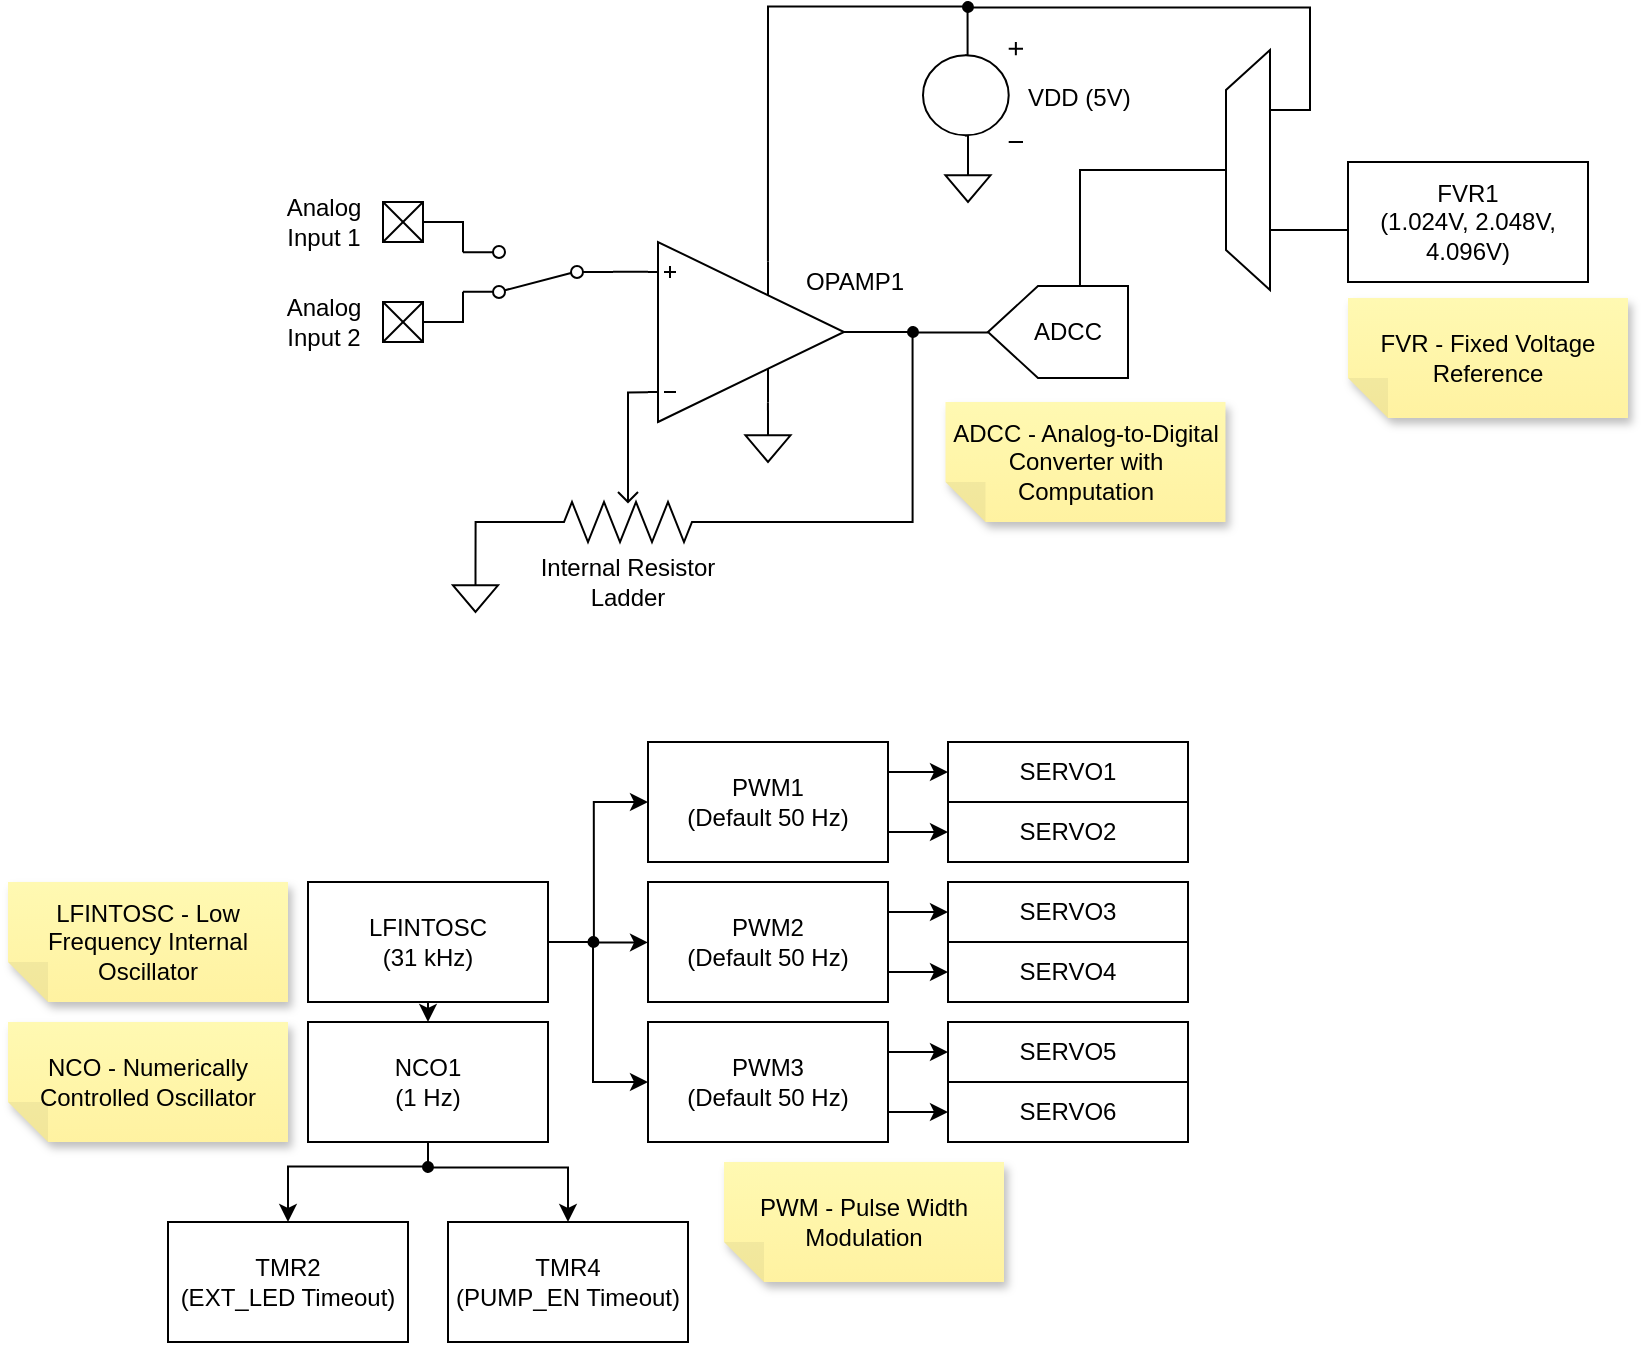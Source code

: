 <mxfile version="21.6.1" type="device">
  <diagram name="Page-1" id="wyJS0wY3VDMjycD1PFRl">
    <mxGraphModel dx="1430" dy="859" grid="1" gridSize="10" guides="1" tooltips="1" connect="1" arrows="1" fold="1" page="1" pageScale="1" pageWidth="1100" pageHeight="850" math="0" shadow="0">
      <root>
        <mxCell id="0" />
        <mxCell id="1" parent="0" />
        <mxCell id="JnMU-w9qaVQYB5pslUgb-23" style="edgeStyle=orthogonalEdgeStyle;rounded=0;orthogonalLoop=1;jettySize=auto;html=1;exitX=1;exitY=0.75;exitDx=0;exitDy=0;entryX=0;entryY=0.5;entryDx=0;entryDy=0;labelBackgroundColor=none;fontColor=default;" parent="1" source="JnMU-w9qaVQYB5pslUgb-1" target="JnMU-w9qaVQYB5pslUgb-17" edge="1">
          <mxGeometry relative="1" as="geometry" />
        </mxCell>
        <mxCell id="JnMU-w9qaVQYB5pslUgb-24" style="edgeStyle=orthogonalEdgeStyle;rounded=0;orthogonalLoop=1;jettySize=auto;html=1;exitX=1;exitY=0.25;exitDx=0;exitDy=0;entryX=0;entryY=0.5;entryDx=0;entryDy=0;labelBackgroundColor=none;fontColor=default;" parent="1" source="JnMU-w9qaVQYB5pslUgb-1" target="JnMU-w9qaVQYB5pslUgb-16" edge="1">
          <mxGeometry relative="1" as="geometry" />
        </mxCell>
        <mxCell id="JnMU-w9qaVQYB5pslUgb-1" value="PWM2&lt;br&gt;(Default 50 Hz)" style="rounded=0;whiteSpace=wrap;html=1;labelBackgroundColor=none;" parent="1" vertex="1">
          <mxGeometry x="360" y="520" width="120" height="60" as="geometry" />
        </mxCell>
        <mxCell id="JnMU-w9qaVQYB5pslUgb-13" style="edgeStyle=orthogonalEdgeStyle;rounded=0;orthogonalLoop=1;jettySize=auto;html=1;exitX=1;exitY=0.25;exitDx=0;exitDy=0;entryX=0;entryY=0.5;entryDx=0;entryDy=0;labelBackgroundColor=none;fontColor=default;" parent="1" source="JnMU-w9qaVQYB5pslUgb-2" target="JnMU-w9qaVQYB5pslUgb-11" edge="1">
          <mxGeometry relative="1" as="geometry" />
        </mxCell>
        <mxCell id="JnMU-w9qaVQYB5pslUgb-15" style="edgeStyle=orthogonalEdgeStyle;rounded=0;orthogonalLoop=1;jettySize=auto;html=1;exitX=1;exitY=0.75;exitDx=0;exitDy=0;entryX=0;entryY=0.5;entryDx=0;entryDy=0;labelBackgroundColor=none;fontColor=default;" parent="1" source="JnMU-w9qaVQYB5pslUgb-2" target="JnMU-w9qaVQYB5pslUgb-14" edge="1">
          <mxGeometry relative="1" as="geometry" />
        </mxCell>
        <mxCell id="JnMU-w9qaVQYB5pslUgb-2" value="PWM1&lt;br&gt;(Default 50 Hz)" style="rounded=0;whiteSpace=wrap;html=1;labelBackgroundColor=none;" parent="1" vertex="1">
          <mxGeometry x="360" y="450" width="120" height="60" as="geometry" />
        </mxCell>
        <mxCell id="JnMU-w9qaVQYB5pslUgb-20" style="edgeStyle=orthogonalEdgeStyle;rounded=0;orthogonalLoop=1;jettySize=auto;html=1;exitX=1;exitY=0.25;exitDx=0;exitDy=0;entryX=0;entryY=0.5;entryDx=0;entryDy=0;labelBackgroundColor=none;fontColor=default;" parent="1" source="JnMU-w9qaVQYB5pslUgb-3" target="JnMU-w9qaVQYB5pslUgb-18" edge="1">
          <mxGeometry relative="1" as="geometry" />
        </mxCell>
        <mxCell id="JnMU-w9qaVQYB5pslUgb-21" style="edgeStyle=orthogonalEdgeStyle;rounded=0;orthogonalLoop=1;jettySize=auto;html=1;exitX=1;exitY=0.75;exitDx=0;exitDy=0;entryX=0;entryY=0.5;entryDx=0;entryDy=0;labelBackgroundColor=none;fontColor=default;" parent="1" source="JnMU-w9qaVQYB5pslUgb-3" target="JnMU-w9qaVQYB5pslUgb-19" edge="1">
          <mxGeometry relative="1" as="geometry" />
        </mxCell>
        <mxCell id="JnMU-w9qaVQYB5pslUgb-3" value="PWM3&lt;br&gt;(Default 50 Hz)" style="rounded=0;whiteSpace=wrap;html=1;labelBackgroundColor=none;" parent="1" vertex="1">
          <mxGeometry x="360" y="590" width="120" height="60" as="geometry" />
        </mxCell>
        <mxCell id="JnMU-w9qaVQYB5pslUgb-8" style="edgeStyle=orthogonalEdgeStyle;rounded=0;orthogonalLoop=1;jettySize=auto;html=1;exitX=0.5;exitY=1;exitDx=0;exitDy=0;entryX=0.5;entryY=0;entryDx=0;entryDy=0;labelBackgroundColor=none;fontColor=default;" parent="1" source="JnMU-w9qaVQYB5pslUgb-4" target="JnMU-w9qaVQYB5pslUgb-5" edge="1">
          <mxGeometry relative="1" as="geometry" />
        </mxCell>
        <mxCell id="JnMU-w9qaVQYB5pslUgb-28" style="edgeStyle=orthogonalEdgeStyle;rounded=0;orthogonalLoop=1;jettySize=auto;html=1;exitX=1;exitY=0.5;exitDx=0;exitDy=0;entryX=0;entryY=0.5;entryDx=0;entryDy=0;endArrow=none;endFill=0;labelBackgroundColor=none;fontColor=default;" parent="1" source="JnMU-w9qaVQYB5pslUgb-4" target="JnMU-w9qaVQYB5pslUgb-26" edge="1">
          <mxGeometry relative="1" as="geometry">
            <mxPoint x="320.019" y="549.564" as="targetPoint" />
          </mxGeometry>
        </mxCell>
        <mxCell id="JnMU-w9qaVQYB5pslUgb-4" value="LFINTOSC&lt;br&gt;(31 kHz)" style="rounded=0;whiteSpace=wrap;html=1;labelBackgroundColor=none;" parent="1" vertex="1">
          <mxGeometry x="190" y="520" width="120" height="60" as="geometry" />
        </mxCell>
        <mxCell id="JnMU-w9qaVQYB5pslUgb-5" value="NCO1&lt;br&gt;(1 Hz)" style="rounded=0;whiteSpace=wrap;html=1;labelBackgroundColor=none;" parent="1" vertex="1">
          <mxGeometry x="190" y="590" width="120" height="60" as="geometry" />
        </mxCell>
        <mxCell id="JnMU-w9qaVQYB5pslUgb-6" value="TMR2&lt;br&gt;(EXT_LED Timeout)" style="rounded=0;whiteSpace=wrap;html=1;labelBackgroundColor=none;" parent="1" vertex="1">
          <mxGeometry x="120" y="690" width="120" height="60" as="geometry" />
        </mxCell>
        <mxCell id="JnMU-w9qaVQYB5pslUgb-7" value="TMR4&lt;br&gt;(PUMP_EN Timeout)" style="rounded=0;whiteSpace=wrap;html=1;labelBackgroundColor=none;" parent="1" vertex="1">
          <mxGeometry x="260" y="690" width="120" height="60" as="geometry" />
        </mxCell>
        <mxCell id="JnMU-w9qaVQYB5pslUgb-11" value="SERVO1" style="rounded=0;whiteSpace=wrap;html=1;labelBackgroundColor=none;" parent="1" vertex="1">
          <mxGeometry x="510" y="450" width="120" height="30" as="geometry" />
        </mxCell>
        <mxCell id="JnMU-w9qaVQYB5pslUgb-14" value="SERVO2" style="rounded=0;whiteSpace=wrap;html=1;labelBackgroundColor=none;" parent="1" vertex="1">
          <mxGeometry x="510" y="480" width="120" height="30" as="geometry" />
        </mxCell>
        <mxCell id="JnMU-w9qaVQYB5pslUgb-16" value="SERVO3" style="rounded=0;whiteSpace=wrap;html=1;labelBackgroundColor=none;" parent="1" vertex="1">
          <mxGeometry x="510" y="520" width="120" height="30" as="geometry" />
        </mxCell>
        <mxCell id="JnMU-w9qaVQYB5pslUgb-17" value="SERVO4" style="rounded=0;whiteSpace=wrap;html=1;labelBackgroundColor=none;" parent="1" vertex="1">
          <mxGeometry x="510" y="550" width="120" height="30" as="geometry" />
        </mxCell>
        <mxCell id="JnMU-w9qaVQYB5pslUgb-18" value="SERVO5" style="rounded=0;whiteSpace=wrap;html=1;labelBackgroundColor=none;" parent="1" vertex="1">
          <mxGeometry x="510" y="590" width="120" height="30" as="geometry" />
        </mxCell>
        <mxCell id="JnMU-w9qaVQYB5pslUgb-19" value="SERVO6" style="rounded=0;whiteSpace=wrap;html=1;labelBackgroundColor=none;" parent="1" vertex="1">
          <mxGeometry x="510" y="620" width="120" height="30" as="geometry" />
        </mxCell>
        <mxCell id="JnMU-w9qaVQYB5pslUgb-29" style="edgeStyle=orthogonalEdgeStyle;rounded=0;orthogonalLoop=1;jettySize=auto;html=1;exitX=0.5;exitY=0;exitDx=0;exitDy=0;entryX=0;entryY=0.5;entryDx=0;entryDy=0;labelBackgroundColor=none;fontColor=default;" parent="1" source="JnMU-w9qaVQYB5pslUgb-26" target="JnMU-w9qaVQYB5pslUgb-2" edge="1">
          <mxGeometry relative="1" as="geometry" />
        </mxCell>
        <mxCell id="JnMU-w9qaVQYB5pslUgb-30" style="edgeStyle=orthogonalEdgeStyle;rounded=0;orthogonalLoop=1;jettySize=auto;html=1;exitX=1;exitY=0.5;exitDx=0;exitDy=0;entryX=0;entryY=0.5;entryDx=0;entryDy=0;labelBackgroundColor=none;fontColor=default;" parent="1" source="JnMU-w9qaVQYB5pslUgb-26" target="JnMU-w9qaVQYB5pslUgb-1" edge="1">
          <mxGeometry relative="1" as="geometry" />
        </mxCell>
        <mxCell id="JnMU-w9qaVQYB5pslUgb-31" style="edgeStyle=orthogonalEdgeStyle;rounded=0;orthogonalLoop=1;jettySize=auto;html=1;exitX=0.5;exitY=1;exitDx=0;exitDy=0;entryX=0;entryY=0.5;entryDx=0;entryDy=0;labelBackgroundColor=none;fontColor=default;" parent="1" source="JnMU-w9qaVQYB5pslUgb-26" target="JnMU-w9qaVQYB5pslUgb-3" edge="1">
          <mxGeometry relative="1" as="geometry" />
        </mxCell>
        <mxCell id="JnMU-w9qaVQYB5pslUgb-26" value="" style="ellipse;whiteSpace=wrap;html=1;aspect=fixed;rotation=5;labelBackgroundColor=none;fillColor=#000000;" parent="1" vertex="1">
          <mxGeometry x="330.23" y="547.5" width="5" height="5" as="geometry" />
        </mxCell>
        <mxCell id="JnMU-w9qaVQYB5pslUgb-35" style="edgeStyle=orthogonalEdgeStyle;rounded=0;orthogonalLoop=1;jettySize=auto;html=1;exitX=1;exitY=0.5;exitDx=0;exitDy=0;entryX=0.5;entryY=0;entryDx=0;entryDy=0;labelBackgroundColor=none;fontColor=default;" parent="1" source="JnMU-w9qaVQYB5pslUgb-32" target="JnMU-w9qaVQYB5pslUgb-7" edge="1">
          <mxGeometry relative="1" as="geometry" />
        </mxCell>
        <mxCell id="JnMU-w9qaVQYB5pslUgb-36" style="edgeStyle=orthogonalEdgeStyle;rounded=0;orthogonalLoop=1;jettySize=auto;html=1;exitX=0;exitY=0.5;exitDx=0;exitDy=0;entryX=0.5;entryY=0;entryDx=0;entryDy=0;labelBackgroundColor=none;fontColor=default;" parent="1" source="JnMU-w9qaVQYB5pslUgb-32" target="JnMU-w9qaVQYB5pslUgb-6" edge="1">
          <mxGeometry relative="1" as="geometry" />
        </mxCell>
        <mxCell id="JnMU-w9qaVQYB5pslUgb-41" value="" style="edgeStyle=none;rounded=0;orthogonalLoop=1;jettySize=auto;html=1;exitX=0.5;exitY=1;exitDx=0;exitDy=0;endArrow=none;endFill=0;labelBackgroundColor=none;fontColor=default;" parent="1" source="JnMU-w9qaVQYB5pslUgb-5" target="JnMU-w9qaVQYB5pslUgb-32" edge="1">
          <mxGeometry relative="1" as="geometry">
            <mxPoint x="250.143" y="670" as="targetPoint" />
            <mxPoint x="250" y="650" as="sourcePoint" />
          </mxGeometry>
        </mxCell>
        <mxCell id="JnMU-w9qaVQYB5pslUgb-32" value="" style="ellipse;whiteSpace=wrap;html=1;aspect=fixed;rotation=5;labelBackgroundColor=none;fillColor=#000000;" parent="1" vertex="1">
          <mxGeometry x="247.5" y="660" width="5" height="5" as="geometry" />
        </mxCell>
        <mxCell id="JnMU-w9qaVQYB5pslUgb-47" style="edgeStyle=orthogonalEdgeStyle;rounded=0;orthogonalLoop=1;jettySize=auto;html=1;exitX=1;exitY=0.5;exitDx=0;exitDy=0;exitPerimeter=0;entryX=0;entryY=0.5;entryDx=0;entryDy=0;endArrow=none;endFill=0;labelBackgroundColor=none;fontColor=default;" parent="1" source="JnMU-w9qaVQYB5pslUgb-44" target="JnMU-w9qaVQYB5pslUgb-46" edge="1">
          <mxGeometry relative="1" as="geometry" />
        </mxCell>
        <mxCell id="JnMU-w9qaVQYB5pslUgb-60" style="edgeStyle=orthogonalEdgeStyle;rounded=0;orthogonalLoop=1;jettySize=auto;html=1;exitX=0;exitY=0.165;exitDx=0;exitDy=0;exitPerimeter=0;entryX=0.5;entryY=1;entryDx=0;entryDy=0;endArrow=none;endFill=0;labelBackgroundColor=none;fontColor=default;entryPerimeter=0;" parent="1" source="JnMU-w9qaVQYB5pslUgb-44" target="Xnha2yoSLHK6knwXPfEw-34" edge="1">
          <mxGeometry relative="1" as="geometry">
            <mxPoint x="338" y="310" as="targetPoint" />
          </mxGeometry>
        </mxCell>
        <mxCell id="Xnha2yoSLHK6knwXPfEw-6" style="edgeStyle=orthogonalEdgeStyle;rounded=0;orthogonalLoop=1;jettySize=auto;html=1;exitX=0.612;exitY=0.11;exitDx=0;exitDy=0;exitPerimeter=0;entryX=0.5;entryY=0;entryDx=0;entryDy=0;entryPerimeter=0;endArrow=none;endFill=0;" parent="1" source="JnMU-w9qaVQYB5pslUgb-44" edge="1">
          <mxGeometry relative="1" as="geometry">
            <mxPoint x="420" y="290" as="targetPoint" />
          </mxGeometry>
        </mxCell>
        <mxCell id="Xnha2yoSLHK6knwXPfEw-8" style="edgeStyle=orthogonalEdgeStyle;rounded=0;orthogonalLoop=1;jettySize=auto;html=1;exitX=0;exitY=0.835;exitDx=0;exitDy=0;exitPerimeter=0;entryX=0;entryY=0.5;entryDx=0;entryDy=0;endArrow=none;endFill=0;" parent="1" source="JnMU-w9qaVQYB5pslUgb-44" target="Xnha2yoSLHK6knwXPfEw-7" edge="1">
          <mxGeometry relative="1" as="geometry" />
        </mxCell>
        <mxCell id="JnMU-w9qaVQYB5pslUgb-44" value="" style="verticalLabelPosition=bottom;shadow=0;dashed=0;align=center;html=1;verticalAlign=top;shape=mxgraph.electrical.abstract.operational_amp_1;flipV=1;labelBackgroundColor=none;" parent="1" vertex="1">
          <mxGeometry x="360" y="200" width="98" height="90" as="geometry" />
        </mxCell>
        <mxCell id="JnMU-w9qaVQYB5pslUgb-48" value="" style="edgeStyle=orthogonalEdgeStyle;rounded=0;orthogonalLoop=1;jettySize=auto;html=1;endArrow=none;endFill=0;labelBackgroundColor=none;fontColor=default;" parent="1" source="JnMU-w9qaVQYB5pslUgb-46" target="JnMU-w9qaVQYB5pslUgb-44" edge="1">
          <mxGeometry relative="1" as="geometry" />
        </mxCell>
        <mxCell id="JnMU-w9qaVQYB5pslUgb-59" style="edgeStyle=orthogonalEdgeStyle;rounded=0;orthogonalLoop=1;jettySize=auto;html=1;exitX=0.5;exitY=1;exitDx=0;exitDy=0;endArrow=none;endFill=0;labelBackgroundColor=none;fontColor=default;entryX=0;entryY=0.25;entryDx=0;entryDy=0;entryPerimeter=0;" parent="1" source="JnMU-w9qaVQYB5pslUgb-46" edge="1">
          <mxGeometry relative="1" as="geometry">
            <mxPoint x="400" y="340" as="targetPoint" />
            <Array as="points">
              <mxPoint x="492" y="340" />
            </Array>
          </mxGeometry>
        </mxCell>
        <mxCell id="Xnha2yoSLHK6knwXPfEw-25" style="edgeStyle=orthogonalEdgeStyle;rounded=0;orthogonalLoop=1;jettySize=auto;html=1;exitX=1;exitY=0.5;exitDx=0;exitDy=0;entryX=1;entryY=0.5;entryDx=0;entryDy=0;entryPerimeter=0;endArrow=none;endFill=0;" parent="1" source="JnMU-w9qaVQYB5pslUgb-46" target="Xnha2yoSLHK6knwXPfEw-24" edge="1">
          <mxGeometry relative="1" as="geometry" />
        </mxCell>
        <mxCell id="JnMU-w9qaVQYB5pslUgb-46" value="" style="ellipse;whiteSpace=wrap;html=1;aspect=fixed;rotation=5;labelBackgroundColor=none;fillColor=#000000;" parent="1" vertex="1">
          <mxGeometry x="490" y="242.5" width="5" height="5" as="geometry" />
        </mxCell>
        <mxCell id="Xnha2yoSLHK6knwXPfEw-5" style="edgeStyle=orthogonalEdgeStyle;rounded=0;orthogonalLoop=1;jettySize=auto;html=1;exitX=0.58;exitY=0.935;exitDx=0;exitDy=0;exitPerimeter=0;entryX=0.5;entryY=0;entryDx=0;entryDy=0;entryPerimeter=0;endArrow=none;endFill=0;" parent="1" source="JnMU-w9qaVQYB5pslUgb-51" target="Xnha2yoSLHK6knwXPfEw-4" edge="1">
          <mxGeometry relative="1" as="geometry" />
        </mxCell>
        <mxCell id="Xnha2yoSLHK6knwXPfEw-42" style="edgeStyle=orthogonalEdgeStyle;rounded=0;orthogonalLoop=1;jettySize=auto;html=1;exitX=0.58;exitY=0.135;exitDx=0;exitDy=0;exitPerimeter=0;entryX=0.5;entryY=1;entryDx=0;entryDy=0;endArrow=none;endFill=0;" parent="1" source="JnMU-w9qaVQYB5pslUgb-51" target="Xnha2yoSLHK6knwXPfEw-41" edge="1">
          <mxGeometry relative="1" as="geometry" />
        </mxCell>
        <mxCell id="JnMU-w9qaVQYB5pslUgb-51" value="" style="pointerEvents=1;verticalLabelPosition=bottom;shadow=0;dashed=0;align=center;html=1;verticalAlign=top;shape=mxgraph.electrical.signal_sources.dc_source_1;flipH=1;labelBackgroundColor=none;" parent="1" vertex="1">
          <mxGeometry x="497.5" y="100" width="50" height="50" as="geometry" />
        </mxCell>
        <mxCell id="f0JJ9L98PvGZfma4CgXc-1" style="edgeStyle=orthogonalEdgeStyle;rounded=0;orthogonalLoop=1;jettySize=auto;html=1;exitX=1;exitY=0.25;exitDx=0;exitDy=0;exitPerimeter=0;entryX=0.5;entryY=0;entryDx=0;entryDy=0;entryPerimeter=0;endArrow=none;endFill=0;" parent="1" target="Xnha2yoSLHK6knwXPfEw-23" edge="1">
          <mxGeometry relative="1" as="geometry">
            <mxPoint x="300" y="340" as="sourcePoint" />
            <mxPoint x="212.5" y="360" as="targetPoint" />
          </mxGeometry>
        </mxCell>
        <mxCell id="Xnha2yoSLHK6knwXPfEw-4" value="" style="pointerEvents=1;verticalLabelPosition=bottom;shadow=0;dashed=0;align=center;html=1;verticalAlign=top;shape=mxgraph.electrical.signal_sources.signal_ground;labelBackgroundColor=none;" parent="1" vertex="1">
          <mxGeometry x="508.75" y="160" width="22.5" height="20" as="geometry" />
        </mxCell>
        <mxCell id="Xnha2yoSLHK6knwXPfEw-7" value="" style="html=1;shape=mxgraph.electrical.electro-mechanical.twoWaySwitch;aspect=fixed;elSwitchState=2;rotation=-180;" parent="1" vertex="1">
          <mxGeometry x="267.5" y="202" width="75" height="26" as="geometry" />
        </mxCell>
        <mxCell id="Xnha2yoSLHK6knwXPfEw-15" value="" style="group" parent="1" vertex="1" connectable="0">
          <mxGeometry x="227.5" y="180" width="20" height="20" as="geometry" />
        </mxCell>
        <mxCell id="Xnha2yoSLHK6knwXPfEw-9" value="" style="whiteSpace=wrap;html=1;aspect=fixed;" parent="Xnha2yoSLHK6knwXPfEw-15" vertex="1">
          <mxGeometry width="20" height="20" as="geometry" />
        </mxCell>
        <mxCell id="Xnha2yoSLHK6knwXPfEw-12" style="edgeStyle=none;rounded=0;orthogonalLoop=1;jettySize=auto;html=1;exitX=0;exitY=0;exitDx=0;exitDy=0;entryX=1;entryY=1;entryDx=0;entryDy=0;endArrow=none;endFill=0;" parent="Xnha2yoSLHK6knwXPfEw-15" source="Xnha2yoSLHK6knwXPfEw-9" target="Xnha2yoSLHK6knwXPfEw-9" edge="1">
          <mxGeometry relative="1" as="geometry">
            <Array as="points">
              <mxPoint x="20" y="20" />
            </Array>
          </mxGeometry>
        </mxCell>
        <mxCell id="Xnha2yoSLHK6knwXPfEw-14" style="edgeStyle=none;rounded=0;orthogonalLoop=1;jettySize=auto;html=1;exitX=1;exitY=0;exitDx=0;exitDy=0;entryX=0;entryY=1;entryDx=0;entryDy=0;endArrow=none;endFill=0;" parent="Xnha2yoSLHK6knwXPfEw-15" source="Xnha2yoSLHK6knwXPfEw-9" target="Xnha2yoSLHK6knwXPfEw-9" edge="1">
          <mxGeometry relative="1" as="geometry" />
        </mxCell>
        <mxCell id="Xnha2yoSLHK6knwXPfEw-16" value="" style="group" parent="1" vertex="1" connectable="0">
          <mxGeometry x="227.5" y="230" width="20" height="20" as="geometry" />
        </mxCell>
        <mxCell id="Xnha2yoSLHK6knwXPfEw-17" value="" style="whiteSpace=wrap;html=1;aspect=fixed;" parent="Xnha2yoSLHK6knwXPfEw-16" vertex="1">
          <mxGeometry width="20" height="20" as="geometry" />
        </mxCell>
        <mxCell id="Xnha2yoSLHK6knwXPfEw-18" style="edgeStyle=none;rounded=0;orthogonalLoop=1;jettySize=auto;html=1;exitX=0;exitY=0;exitDx=0;exitDy=0;entryX=1;entryY=1;entryDx=0;entryDy=0;endArrow=none;endFill=0;" parent="Xnha2yoSLHK6knwXPfEw-16" source="Xnha2yoSLHK6knwXPfEw-17" target="Xnha2yoSLHK6knwXPfEw-17" edge="1">
          <mxGeometry relative="1" as="geometry">
            <Array as="points">
              <mxPoint x="20" y="20" />
            </Array>
          </mxGeometry>
        </mxCell>
        <mxCell id="Xnha2yoSLHK6knwXPfEw-19" style="edgeStyle=none;rounded=0;orthogonalLoop=1;jettySize=auto;html=1;exitX=1;exitY=0;exitDx=0;exitDy=0;entryX=0;entryY=1;entryDx=0;entryDy=0;endArrow=none;endFill=0;" parent="Xnha2yoSLHK6knwXPfEw-16" source="Xnha2yoSLHK6knwXPfEw-17" target="Xnha2yoSLHK6knwXPfEw-17" edge="1">
          <mxGeometry relative="1" as="geometry" />
        </mxCell>
        <mxCell id="Xnha2yoSLHK6knwXPfEw-20" style="edgeStyle=orthogonalEdgeStyle;rounded=0;orthogonalLoop=1;jettySize=auto;html=1;exitX=1;exitY=0.5;exitDx=0;exitDy=0;entryX=1;entryY=0.12;entryDx=0;entryDy=0;endArrow=none;endFill=0;" parent="1" source="Xnha2yoSLHK6knwXPfEw-17" target="Xnha2yoSLHK6knwXPfEw-7" edge="1">
          <mxGeometry relative="1" as="geometry" />
        </mxCell>
        <mxCell id="Xnha2yoSLHK6knwXPfEw-21" style="edgeStyle=orthogonalEdgeStyle;rounded=0;orthogonalLoop=1;jettySize=auto;html=1;exitX=1;exitY=0.5;exitDx=0;exitDy=0;entryX=1;entryY=0.88;entryDx=0;entryDy=0;endArrow=none;endFill=0;" parent="1" source="Xnha2yoSLHK6knwXPfEw-9" target="Xnha2yoSLHK6knwXPfEw-7" edge="1">
          <mxGeometry relative="1" as="geometry" />
        </mxCell>
        <mxCell id="Xnha2yoSLHK6knwXPfEw-22" value="" style="pointerEvents=1;verticalLabelPosition=bottom;shadow=0;dashed=0;align=center;html=1;verticalAlign=top;shape=mxgraph.electrical.signal_sources.signal_ground;labelBackgroundColor=none;" parent="1" vertex="1">
          <mxGeometry x="408.75" y="290" width="22.5" height="20" as="geometry" />
        </mxCell>
        <mxCell id="Xnha2yoSLHK6knwXPfEw-23" value="" style="pointerEvents=1;verticalLabelPosition=bottom;shadow=0;dashed=0;align=center;html=1;verticalAlign=top;shape=mxgraph.electrical.signal_sources.signal_ground;labelBackgroundColor=none;" parent="1" vertex="1">
          <mxGeometry x="262.5" y="365" width="22.5" height="20" as="geometry" />
        </mxCell>
        <mxCell id="Xnha2yoSLHK6knwXPfEw-24" value="" style="verticalLabelPosition=bottom;shadow=0;dashed=0;align=center;html=1;verticalAlign=top;shape=mxgraph.electrical.abstract.dac;rotation=-180;" parent="1" vertex="1">
          <mxGeometry x="530" y="222" width="70" height="46" as="geometry" />
        </mxCell>
        <mxCell id="Xnha2yoSLHK6knwXPfEw-26" value="ADCC" style="text;strokeColor=none;align=center;fillColor=none;html=1;verticalAlign=middle;whiteSpace=wrap;rounded=0;" parent="1" vertex="1">
          <mxGeometry x="540" y="230" width="60" height="30" as="geometry" />
        </mxCell>
        <mxCell id="Xnha2yoSLHK6knwXPfEw-28" value="Analog Input 1" style="text;strokeColor=none;align=center;fillColor=none;html=1;verticalAlign=middle;whiteSpace=wrap;rounded=0;" parent="1" vertex="1">
          <mxGeometry x="167.5" y="175" width="60" height="30" as="geometry" />
        </mxCell>
        <mxCell id="Xnha2yoSLHK6knwXPfEw-29" value="Analog Input 2" style="text;strokeColor=none;align=center;fillColor=none;html=1;verticalAlign=middle;whiteSpace=wrap;rounded=0;" parent="1" vertex="1">
          <mxGeometry x="167.5" y="225" width="60" height="30" as="geometry" />
        </mxCell>
        <mxCell id="Xnha2yoSLHK6knwXPfEw-32" value="Internal Resistor Ladder" style="text;strokeColor=none;align=center;fillColor=none;html=1;verticalAlign=middle;whiteSpace=wrap;rounded=0;" parent="1" vertex="1">
          <mxGeometry x="295" y="355" width="110" height="30" as="geometry" />
        </mxCell>
        <mxCell id="Xnha2yoSLHK6knwXPfEw-33" value="OPAMP1" style="text;strokeColor=none;align=center;fillColor=none;html=1;verticalAlign=middle;whiteSpace=wrap;rounded=0;" parent="1" vertex="1">
          <mxGeometry x="428.75" y="205" width="68.75" height="30" as="geometry" />
        </mxCell>
        <mxCell id="Xnha2yoSLHK6knwXPfEw-34" value="" style="pointerEvents=1;verticalLabelPosition=bottom;shadow=0;dashed=0;align=center;html=1;verticalAlign=top;shape=mxgraph.electrical.resistors.potentiometer_2;rotation=-180;" parent="1" vertex="1">
          <mxGeometry x="300" y="310" width="100" height="40" as="geometry" />
        </mxCell>
        <mxCell id="Xnha2yoSLHK6knwXPfEw-36" value="ADCC - Analog-to-Digital Converter with Computation" style="shape=note;whiteSpace=wrap;html=1;backgroundOutline=1;fontColor=#000000;darkOpacity=0.05;fillColor=#FFF9B2;strokeColor=none;fillStyle=solid;direction=west;gradientDirection=north;gradientColor=#FFF2A1;shadow=1;size=20;pointerEvents=1;" parent="1" vertex="1">
          <mxGeometry x="508.75" y="280" width="140" height="60" as="geometry" />
        </mxCell>
        <mxCell id="Xnha2yoSLHK6knwXPfEw-37" value="VDD (5V)" style="text;strokeColor=none;align=left;fillColor=none;html=1;verticalAlign=middle;whiteSpace=wrap;rounded=0;" parent="1" vertex="1">
          <mxGeometry x="547.5" y="115" width="110" height="25" as="geometry" />
        </mxCell>
        <mxCell id="Xnha2yoSLHK6knwXPfEw-40" style="edgeStyle=orthogonalEdgeStyle;rounded=0;orthogonalLoop=1;jettySize=auto;html=1;exitX=0.5;exitY=0;exitDx=0;exitDy=0;entryX=0.343;entryY=0.993;entryDx=0;entryDy=0;entryPerimeter=0;endArrow=none;endFill=0;" parent="1" source="Xnha2yoSLHK6knwXPfEw-39" target="Xnha2yoSLHK6knwXPfEw-24" edge="1">
          <mxGeometry relative="1" as="geometry" />
        </mxCell>
        <mxCell id="Xnha2yoSLHK6knwXPfEw-39" value="" style="shape=trapezoid;perimeter=trapezoidPerimeter;whiteSpace=wrap;html=1;fixedSize=1;rotation=-90;" parent="1" vertex="1">
          <mxGeometry x="600" y="153" width="120" height="22" as="geometry" />
        </mxCell>
        <mxCell id="Xnha2yoSLHK6knwXPfEw-43" style="edgeStyle=orthogonalEdgeStyle;rounded=0;orthogonalLoop=1;jettySize=auto;html=1;exitX=1;exitY=0.5;exitDx=0;exitDy=0;entryX=0.75;entryY=1;entryDx=0;entryDy=0;endArrow=none;endFill=0;" parent="1" source="Xnha2yoSLHK6knwXPfEw-41" target="Xnha2yoSLHK6knwXPfEw-39" edge="1">
          <mxGeometry relative="1" as="geometry" />
        </mxCell>
        <mxCell id="Xnha2yoSLHK6knwXPfEw-44" style="edgeStyle=orthogonalEdgeStyle;rounded=0;orthogonalLoop=1;jettySize=auto;html=1;exitX=0;exitY=0.5;exitDx=0;exitDy=0;entryX=0.612;entryY=0.89;entryDx=0;entryDy=0;entryPerimeter=0;endArrow=none;endFill=0;" parent="1" source="Xnha2yoSLHK6knwXPfEw-41" target="JnMU-w9qaVQYB5pslUgb-44" edge="1">
          <mxGeometry relative="1" as="geometry" />
        </mxCell>
        <mxCell id="Xnha2yoSLHK6knwXPfEw-41" value="" style="ellipse;whiteSpace=wrap;html=1;aspect=fixed;rotation=5;labelBackgroundColor=none;fillColor=#000000;" parent="1" vertex="1">
          <mxGeometry x="517.5" y="80" width="5" height="5" as="geometry" />
        </mxCell>
        <mxCell id="Xnha2yoSLHK6knwXPfEw-48" style="edgeStyle=orthogonalEdgeStyle;rounded=0;orthogonalLoop=1;jettySize=auto;html=1;exitX=0;exitY=0.5;exitDx=0;exitDy=0;entryX=0.25;entryY=1;entryDx=0;entryDy=0;endArrow=none;endFill=0;" parent="1" source="Xnha2yoSLHK6knwXPfEw-45" target="Xnha2yoSLHK6knwXPfEw-39" edge="1">
          <mxGeometry relative="1" as="geometry">
            <Array as="points">
              <mxPoint x="671" y="194" />
            </Array>
          </mxGeometry>
        </mxCell>
        <mxCell id="Xnha2yoSLHK6knwXPfEw-45" value="FVR1&lt;br&gt;(1.024V, 2.048V, 4.096V)" style="rounded=0;whiteSpace=wrap;html=1;labelBackgroundColor=none;" parent="1" vertex="1">
          <mxGeometry x="710" y="160" width="120" height="60" as="geometry" />
        </mxCell>
        <mxCell id="Xnha2yoSLHK6knwXPfEw-49" value="FVR - Fixed Voltage Reference" style="shape=note;whiteSpace=wrap;html=1;backgroundOutline=1;fontColor=#000000;darkOpacity=0.05;fillColor=#FFF9B2;strokeColor=none;fillStyle=solid;direction=west;gradientDirection=north;gradientColor=#FFF2A1;shadow=1;size=20;pointerEvents=1;" parent="1" vertex="1">
          <mxGeometry x="710" y="228" width="140" height="60" as="geometry" />
        </mxCell>
        <mxCell id="Xnha2yoSLHK6knwXPfEw-50" value="PWM - Pulse Width Modulation" style="shape=note;whiteSpace=wrap;html=1;backgroundOutline=1;fontColor=#000000;darkOpacity=0.05;fillColor=#FFF9B2;strokeColor=none;fillStyle=solid;direction=west;gradientDirection=north;gradientColor=#FFF2A1;shadow=1;size=20;pointerEvents=1;" parent="1" vertex="1">
          <mxGeometry x="398" y="660" width="140" height="60" as="geometry" />
        </mxCell>
        <mxCell id="Xnha2yoSLHK6knwXPfEw-51" value="NCO - Numerically Controlled Oscillator" style="shape=note;whiteSpace=wrap;html=1;backgroundOutline=1;fontColor=#000000;darkOpacity=0.05;fillColor=#FFF9B2;strokeColor=none;fillStyle=solid;direction=west;gradientDirection=north;gradientColor=#FFF2A1;shadow=1;size=20;pointerEvents=1;" parent="1" vertex="1">
          <mxGeometry x="40" y="590" width="140" height="60" as="geometry" />
        </mxCell>
        <mxCell id="Xnha2yoSLHK6knwXPfEw-52" value="LFINTOSC - Low Frequency Internal Oscillator" style="shape=note;whiteSpace=wrap;html=1;backgroundOutline=1;fontColor=#000000;darkOpacity=0.05;fillColor=#FFF9B2;strokeColor=none;fillStyle=solid;direction=west;gradientDirection=north;gradientColor=#FFF2A1;shadow=1;size=20;pointerEvents=1;" parent="1" vertex="1">
          <mxGeometry x="40" y="520" width="140" height="60" as="geometry" />
        </mxCell>
      </root>
    </mxGraphModel>
  </diagram>
</mxfile>
